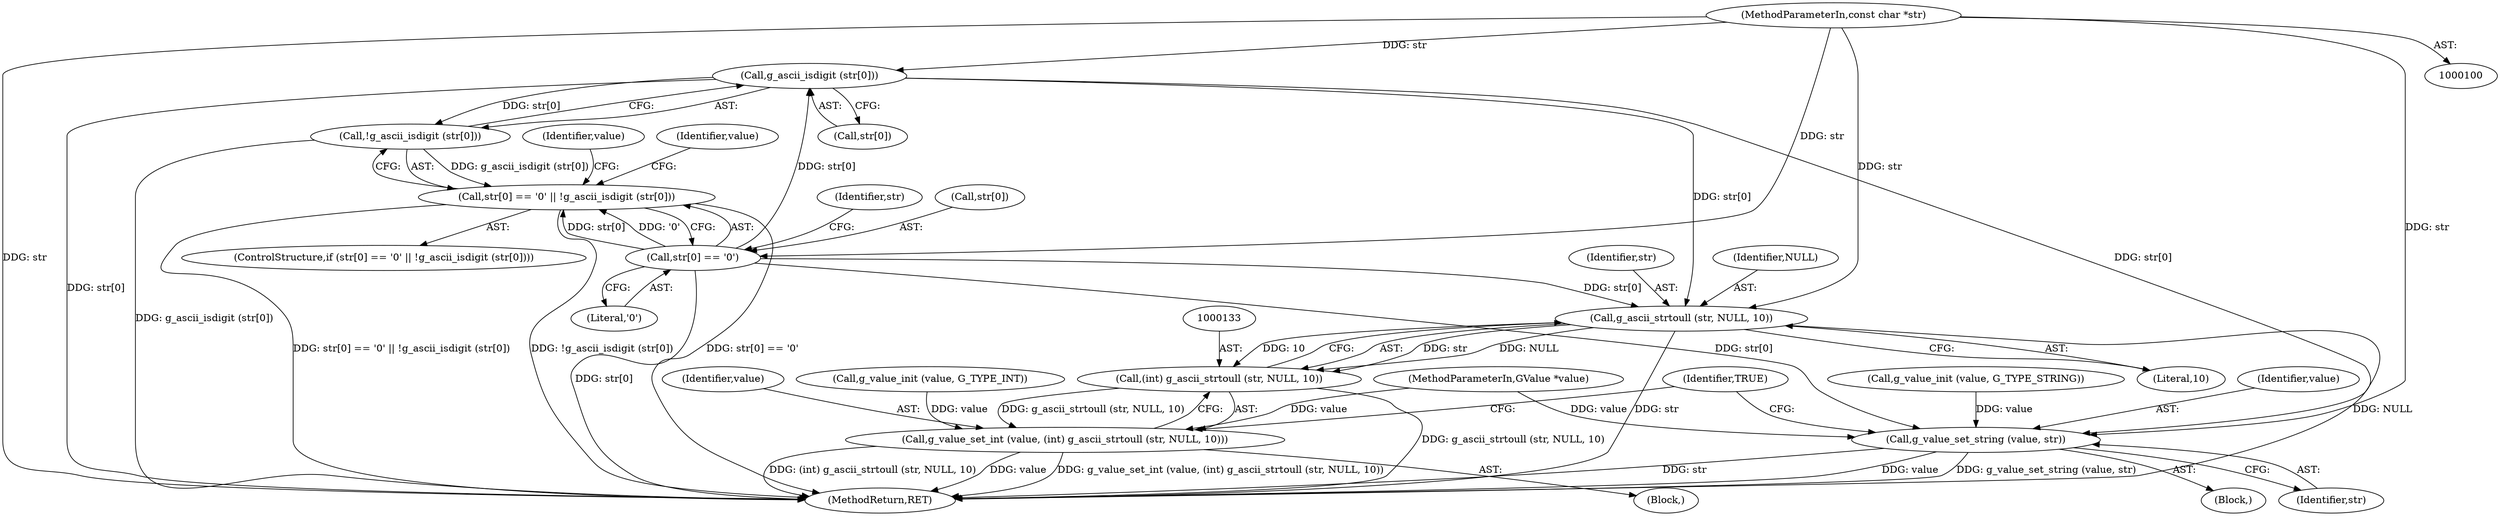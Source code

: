 digraph "1_dbus_9a6bce9b615abca6068348c1606ba8eaf13d9ae0_42@array" {
"1000114" [label="(Call,g_ascii_isdigit (str[0]))"];
"1000108" [label="(Call,str[0] == '\0')"];
"1000102" [label="(MethodParameterIn,const char *str)"];
"1000113" [label="(Call,!g_ascii_isdigit (str[0]))"];
"1000107" [label="(Call,str[0] == '\0' || !g_ascii_isdigit (str[0]))"];
"1000122" [label="(Call,g_value_set_string (value, str))"];
"1000134" [label="(Call,g_ascii_strtoull (str, NULL, 10))"];
"1000132" [label="(Call,(int) g_ascii_strtoull (str, NULL, 10))"];
"1000130" [label="(Call,g_value_set_int (value, (int) g_ascii_strtoull (str, NULL, 10)))"];
"1000119" [label="(Call,g_value_init (value, G_TYPE_STRING))"];
"1000140" [label="(MethodReturn,RET)"];
"1000103" [label="(MethodParameterIn,GValue *value)"];
"1000108" [label="(Call,str[0] == '\0')"];
"1000115" [label="(Call,str[0])"];
"1000123" [label="(Identifier,value)"];
"1000118" [label="(Block,)"];
"1000136" [label="(Identifier,NULL)"];
"1000135" [label="(Identifier,str)"];
"1000113" [label="(Call,!g_ascii_isdigit (str[0]))"];
"1000106" [label="(ControlStructure,if (str[0] == '\0' || !g_ascii_isdigit (str[0])))"];
"1000112" [label="(Literal,'\0')"];
"1000131" [label="(Identifier,value)"];
"1000107" [label="(Call,str[0] == '\0' || !g_ascii_isdigit (str[0]))"];
"1000134" [label="(Call,g_ascii_strtoull (str, NULL, 10))"];
"1000122" [label="(Call,g_value_set_string (value, str))"];
"1000128" [label="(Identifier,value)"];
"1000126" [label="(Block,)"];
"1000102" [label="(MethodParameterIn,const char *str)"];
"1000132" [label="(Call,(int) g_ascii_strtoull (str, NULL, 10))"];
"1000116" [label="(Identifier,str)"];
"1000139" [label="(Identifier,TRUE)"];
"1000120" [label="(Identifier,value)"];
"1000137" [label="(Literal,10)"];
"1000127" [label="(Call,g_value_init (value, G_TYPE_INT))"];
"1000114" [label="(Call,g_ascii_isdigit (str[0]))"];
"1000130" [label="(Call,g_value_set_int (value, (int) g_ascii_strtoull (str, NULL, 10)))"];
"1000109" [label="(Call,str[0])"];
"1000124" [label="(Identifier,str)"];
"1000114" -> "1000113"  [label="AST: "];
"1000114" -> "1000115"  [label="CFG: "];
"1000115" -> "1000114"  [label="AST: "];
"1000113" -> "1000114"  [label="CFG: "];
"1000114" -> "1000140"  [label="DDG: str[0]"];
"1000114" -> "1000113"  [label="DDG: str[0]"];
"1000108" -> "1000114"  [label="DDG: str[0]"];
"1000102" -> "1000114"  [label="DDG: str"];
"1000114" -> "1000122"  [label="DDG: str[0]"];
"1000114" -> "1000134"  [label="DDG: str[0]"];
"1000108" -> "1000107"  [label="AST: "];
"1000108" -> "1000112"  [label="CFG: "];
"1000109" -> "1000108"  [label="AST: "];
"1000112" -> "1000108"  [label="AST: "];
"1000116" -> "1000108"  [label="CFG: "];
"1000107" -> "1000108"  [label="CFG: "];
"1000108" -> "1000140"  [label="DDG: str[0]"];
"1000108" -> "1000107"  [label="DDG: str[0]"];
"1000108" -> "1000107"  [label="DDG: '\0'"];
"1000102" -> "1000108"  [label="DDG: str"];
"1000108" -> "1000122"  [label="DDG: str[0]"];
"1000108" -> "1000134"  [label="DDG: str[0]"];
"1000102" -> "1000100"  [label="AST: "];
"1000102" -> "1000140"  [label="DDG: str"];
"1000102" -> "1000122"  [label="DDG: str"];
"1000102" -> "1000134"  [label="DDG: str"];
"1000113" -> "1000107"  [label="AST: "];
"1000107" -> "1000113"  [label="CFG: "];
"1000113" -> "1000140"  [label="DDG: g_ascii_isdigit (str[0])"];
"1000113" -> "1000107"  [label="DDG: g_ascii_isdigit (str[0])"];
"1000107" -> "1000106"  [label="AST: "];
"1000120" -> "1000107"  [label="CFG: "];
"1000128" -> "1000107"  [label="CFG: "];
"1000107" -> "1000140"  [label="DDG: str[0] == '\0'"];
"1000107" -> "1000140"  [label="DDG: str[0] == '\0' || !g_ascii_isdigit (str[0])"];
"1000107" -> "1000140"  [label="DDG: !g_ascii_isdigit (str[0])"];
"1000122" -> "1000118"  [label="AST: "];
"1000122" -> "1000124"  [label="CFG: "];
"1000123" -> "1000122"  [label="AST: "];
"1000124" -> "1000122"  [label="AST: "];
"1000139" -> "1000122"  [label="CFG: "];
"1000122" -> "1000140"  [label="DDG: value"];
"1000122" -> "1000140"  [label="DDG: g_value_set_string (value, str)"];
"1000122" -> "1000140"  [label="DDG: str"];
"1000119" -> "1000122"  [label="DDG: value"];
"1000103" -> "1000122"  [label="DDG: value"];
"1000134" -> "1000132"  [label="AST: "];
"1000134" -> "1000137"  [label="CFG: "];
"1000135" -> "1000134"  [label="AST: "];
"1000136" -> "1000134"  [label="AST: "];
"1000137" -> "1000134"  [label="AST: "];
"1000132" -> "1000134"  [label="CFG: "];
"1000134" -> "1000140"  [label="DDG: str"];
"1000134" -> "1000140"  [label="DDG: NULL"];
"1000134" -> "1000132"  [label="DDG: str"];
"1000134" -> "1000132"  [label="DDG: NULL"];
"1000134" -> "1000132"  [label="DDG: 10"];
"1000132" -> "1000130"  [label="AST: "];
"1000133" -> "1000132"  [label="AST: "];
"1000130" -> "1000132"  [label="CFG: "];
"1000132" -> "1000140"  [label="DDG: g_ascii_strtoull (str, NULL, 10)"];
"1000132" -> "1000130"  [label="DDG: g_ascii_strtoull (str, NULL, 10)"];
"1000130" -> "1000126"  [label="AST: "];
"1000131" -> "1000130"  [label="AST: "];
"1000139" -> "1000130"  [label="CFG: "];
"1000130" -> "1000140"  [label="DDG: g_value_set_int (value, (int) g_ascii_strtoull (str, NULL, 10))"];
"1000130" -> "1000140"  [label="DDG: (int) g_ascii_strtoull (str, NULL, 10)"];
"1000130" -> "1000140"  [label="DDG: value"];
"1000127" -> "1000130"  [label="DDG: value"];
"1000103" -> "1000130"  [label="DDG: value"];
}
